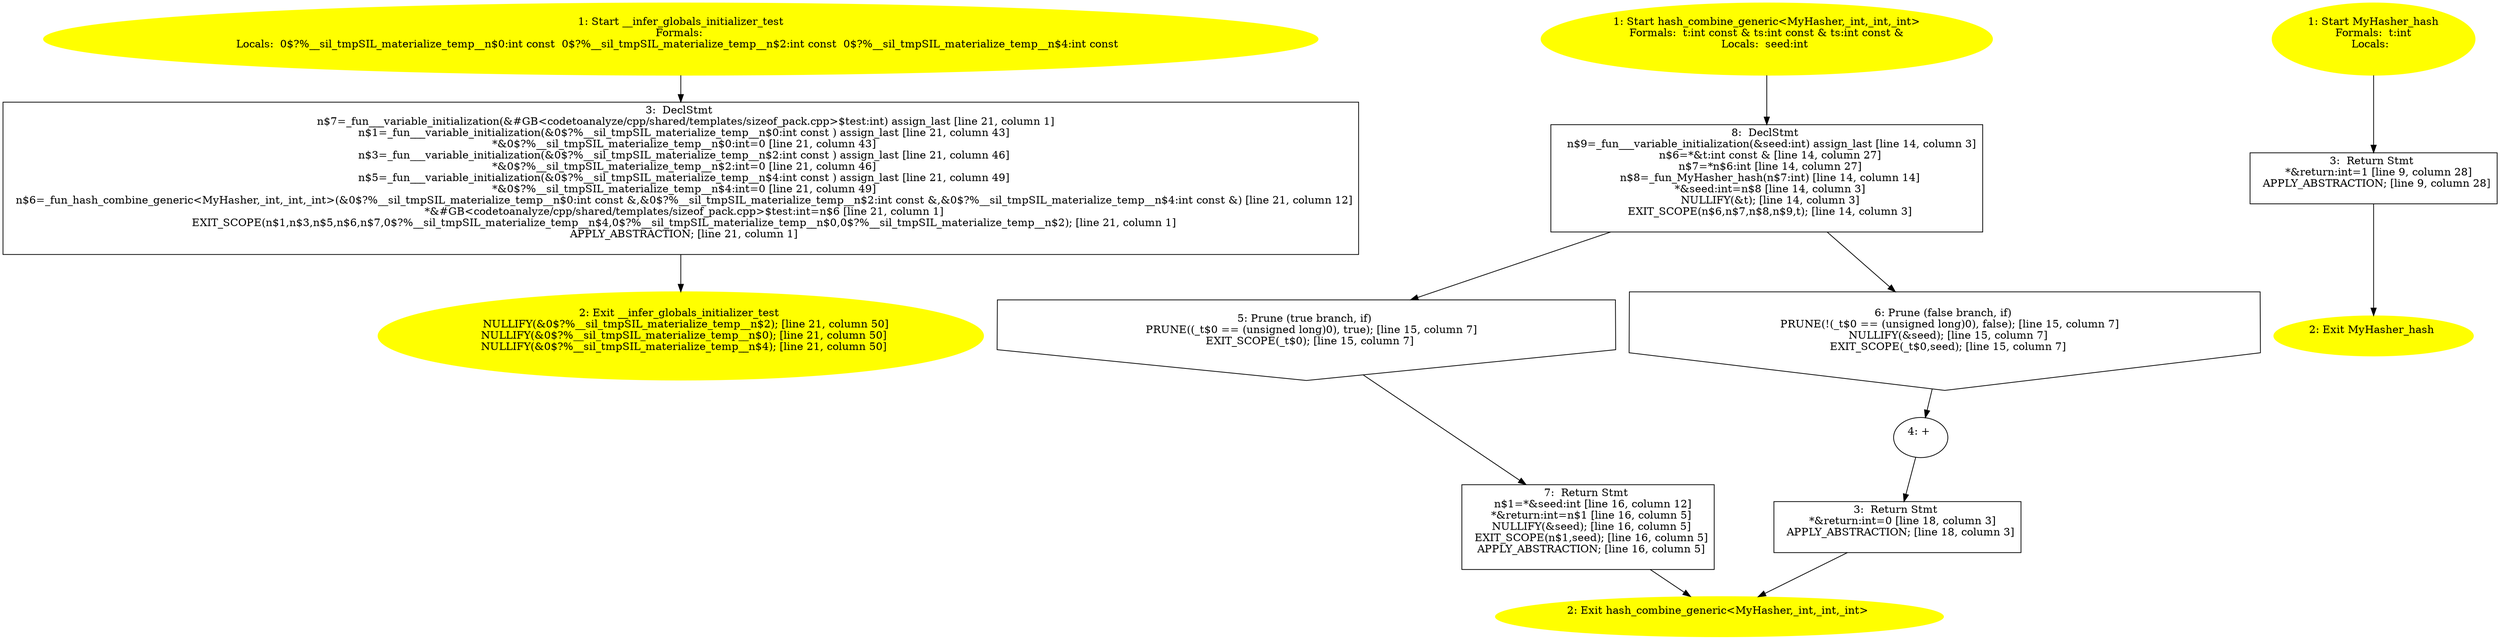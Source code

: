 /* @generated */
digraph cfg {
"__infer_globals_initializer_test.19c6153ea70b713d8d2a1a0fd4ae91e3_1" [label="1: Start __infer_globals_initializer_test\nFormals: \nLocals:  0$?%__sil_tmpSIL_materialize_temp__n$0:int const  0$?%__sil_tmpSIL_materialize_temp__n$2:int const  0$?%__sil_tmpSIL_materialize_temp__n$4:int const  \n  " color=yellow style=filled]
	

	 "__infer_globals_initializer_test.19c6153ea70b713d8d2a1a0fd4ae91e3_1" -> "__infer_globals_initializer_test.19c6153ea70b713d8d2a1a0fd4ae91e3_3" ;
"__infer_globals_initializer_test.19c6153ea70b713d8d2a1a0fd4ae91e3_2" [label="2: Exit __infer_globals_initializer_test \n   NULLIFY(&0$?%__sil_tmpSIL_materialize_temp__n$2); [line 21, column 50]\n  NULLIFY(&0$?%__sil_tmpSIL_materialize_temp__n$0); [line 21, column 50]\n  NULLIFY(&0$?%__sil_tmpSIL_materialize_temp__n$4); [line 21, column 50]\n " color=yellow style=filled]
	

"__infer_globals_initializer_test.19c6153ea70b713d8d2a1a0fd4ae91e3_3" [label="3:  DeclStmt \n   n$7=_fun___variable_initialization(&#GB<codetoanalyze/cpp/shared/templates/sizeof_pack.cpp>$test:int) assign_last [line 21, column 1]\n  n$1=_fun___variable_initialization(&0$?%__sil_tmpSIL_materialize_temp__n$0:int const ) assign_last [line 21, column 43]\n  *&0$?%__sil_tmpSIL_materialize_temp__n$0:int=0 [line 21, column 43]\n  n$3=_fun___variable_initialization(&0$?%__sil_tmpSIL_materialize_temp__n$2:int const ) assign_last [line 21, column 46]\n  *&0$?%__sil_tmpSIL_materialize_temp__n$2:int=0 [line 21, column 46]\n  n$5=_fun___variable_initialization(&0$?%__sil_tmpSIL_materialize_temp__n$4:int const ) assign_last [line 21, column 49]\n  *&0$?%__sil_tmpSIL_materialize_temp__n$4:int=0 [line 21, column 49]\n  n$6=_fun_hash_combine_generic<MyHasher,_int,_int,_int>(&0$?%__sil_tmpSIL_materialize_temp__n$0:int const &,&0$?%__sil_tmpSIL_materialize_temp__n$2:int const &,&0$?%__sil_tmpSIL_materialize_temp__n$4:int const &) [line 21, column 12]\n  *&#GB<codetoanalyze/cpp/shared/templates/sizeof_pack.cpp>$test:int=n$6 [line 21, column 1]\n  EXIT_SCOPE(n$1,n$3,n$5,n$6,n$7,0$?%__sil_tmpSIL_materialize_temp__n$4,0$?%__sil_tmpSIL_materialize_temp__n$0,0$?%__sil_tmpSIL_materialize_temp__n$2); [line 21, column 1]\n  APPLY_ABSTRACTION; [line 21, column 1]\n " shape="box"]
	

	 "__infer_globals_initializer_test.19c6153ea70b713d8d2a1a0fd4ae91e3_3" -> "__infer_globals_initializer_test.19c6153ea70b713d8d2a1a0fd4ae91e3_2" ;
"hash_combine_generic<MyHasher,_int,_int,_int>#343026119801841589.3016efe6a900b985af0e18a37325385b_1" [label="1: Start hash_combine_generic<MyHasher,_int,_int,_int>\nFormals:  t:int const & ts:int const & ts:int const &\nLocals:  seed:int \n  " color=yellow style=filled]
	

	 "hash_combine_generic<MyHasher,_int,_int,_int>#343026119801841589.3016efe6a900b985af0e18a37325385b_1" -> "hash_combine_generic<MyHasher,_int,_int,_int>#343026119801841589.3016efe6a900b985af0e18a37325385b_8" ;
"hash_combine_generic<MyHasher,_int,_int,_int>#343026119801841589.3016efe6a900b985af0e18a37325385b_2" [label="2: Exit hash_combine_generic<MyHasher,_int,_int,_int> \n  " color=yellow style=filled]
	

"hash_combine_generic<MyHasher,_int,_int,_int>#343026119801841589.3016efe6a900b985af0e18a37325385b_3" [label="3:  Return Stmt \n   *&return:int=0 [line 18, column 3]\n  APPLY_ABSTRACTION; [line 18, column 3]\n " shape="box"]
	

	 "hash_combine_generic<MyHasher,_int,_int,_int>#343026119801841589.3016efe6a900b985af0e18a37325385b_3" -> "hash_combine_generic<MyHasher,_int,_int,_int>#343026119801841589.3016efe6a900b985af0e18a37325385b_2" ;
"hash_combine_generic<MyHasher,_int,_int,_int>#343026119801841589.3016efe6a900b985af0e18a37325385b_4" [label="4: + \n  " ]
	

	 "hash_combine_generic<MyHasher,_int,_int,_int>#343026119801841589.3016efe6a900b985af0e18a37325385b_4" -> "hash_combine_generic<MyHasher,_int,_int,_int>#343026119801841589.3016efe6a900b985af0e18a37325385b_3" ;
"hash_combine_generic<MyHasher,_int,_int,_int>#343026119801841589.3016efe6a900b985af0e18a37325385b_5" [label="5: Prune (true branch, if) \n   PRUNE((_t$0 == (unsigned long)0), true); [line 15, column 7]\n  EXIT_SCOPE(_t$0); [line 15, column 7]\n " shape="invhouse"]
	

	 "hash_combine_generic<MyHasher,_int,_int,_int>#343026119801841589.3016efe6a900b985af0e18a37325385b_5" -> "hash_combine_generic<MyHasher,_int,_int,_int>#343026119801841589.3016efe6a900b985af0e18a37325385b_7" ;
"hash_combine_generic<MyHasher,_int,_int,_int>#343026119801841589.3016efe6a900b985af0e18a37325385b_6" [label="6: Prune (false branch, if) \n   PRUNE(!(_t$0 == (unsigned long)0), false); [line 15, column 7]\n  NULLIFY(&seed); [line 15, column 7]\n  EXIT_SCOPE(_t$0,seed); [line 15, column 7]\n " shape="invhouse"]
	

	 "hash_combine_generic<MyHasher,_int,_int,_int>#343026119801841589.3016efe6a900b985af0e18a37325385b_6" -> "hash_combine_generic<MyHasher,_int,_int,_int>#343026119801841589.3016efe6a900b985af0e18a37325385b_4" ;
"hash_combine_generic<MyHasher,_int,_int,_int>#343026119801841589.3016efe6a900b985af0e18a37325385b_7" [label="7:  Return Stmt \n   n$1=*&seed:int [line 16, column 12]\n  *&return:int=n$1 [line 16, column 5]\n  NULLIFY(&seed); [line 16, column 5]\n  EXIT_SCOPE(n$1,seed); [line 16, column 5]\n  APPLY_ABSTRACTION; [line 16, column 5]\n " shape="box"]
	

	 "hash_combine_generic<MyHasher,_int,_int,_int>#343026119801841589.3016efe6a900b985af0e18a37325385b_7" -> "hash_combine_generic<MyHasher,_int,_int,_int>#343026119801841589.3016efe6a900b985af0e18a37325385b_2" ;
"hash_combine_generic<MyHasher,_int,_int,_int>#343026119801841589.3016efe6a900b985af0e18a37325385b_8" [label="8:  DeclStmt \n   n$9=_fun___variable_initialization(&seed:int) assign_last [line 14, column 3]\n  n$6=*&t:int const & [line 14, column 27]\n  n$7=*n$6:int [line 14, column 27]\n  n$8=_fun_MyHasher_hash(n$7:int) [line 14, column 14]\n  *&seed:int=n$8 [line 14, column 3]\n  NULLIFY(&t); [line 14, column 3]\n  EXIT_SCOPE(n$6,n$7,n$8,n$9,t); [line 14, column 3]\n " shape="box"]
	

	 "hash_combine_generic<MyHasher,_int,_int,_int>#343026119801841589.3016efe6a900b985af0e18a37325385b_8" -> "hash_combine_generic<MyHasher,_int,_int,_int>#343026119801841589.3016efe6a900b985af0e18a37325385b_5" ;
	 "hash_combine_generic<MyHasher,_int,_int,_int>#343026119801841589.3016efe6a900b985af0e18a37325385b_8" -> "hash_combine_generic<MyHasher,_int,_int,_int>#343026119801841589.3016efe6a900b985af0e18a37325385b_6" ;
"hash#MyHasher#(17640498711428072031).032c86352e5db68decc9e37acbed2615_1" [label="1: Start MyHasher_hash\nFormals:  t:int\nLocals:  \n  " color=yellow style=filled]
	

	 "hash#MyHasher#(17640498711428072031).032c86352e5db68decc9e37acbed2615_1" -> "hash#MyHasher#(17640498711428072031).032c86352e5db68decc9e37acbed2615_3" ;
"hash#MyHasher#(17640498711428072031).032c86352e5db68decc9e37acbed2615_2" [label="2: Exit MyHasher_hash \n  " color=yellow style=filled]
	

"hash#MyHasher#(17640498711428072031).032c86352e5db68decc9e37acbed2615_3" [label="3:  Return Stmt \n   *&return:int=1 [line 9, column 28]\n  APPLY_ABSTRACTION; [line 9, column 28]\n " shape="box"]
	

	 "hash#MyHasher#(17640498711428072031).032c86352e5db68decc9e37acbed2615_3" -> "hash#MyHasher#(17640498711428072031).032c86352e5db68decc9e37acbed2615_2" ;
}
